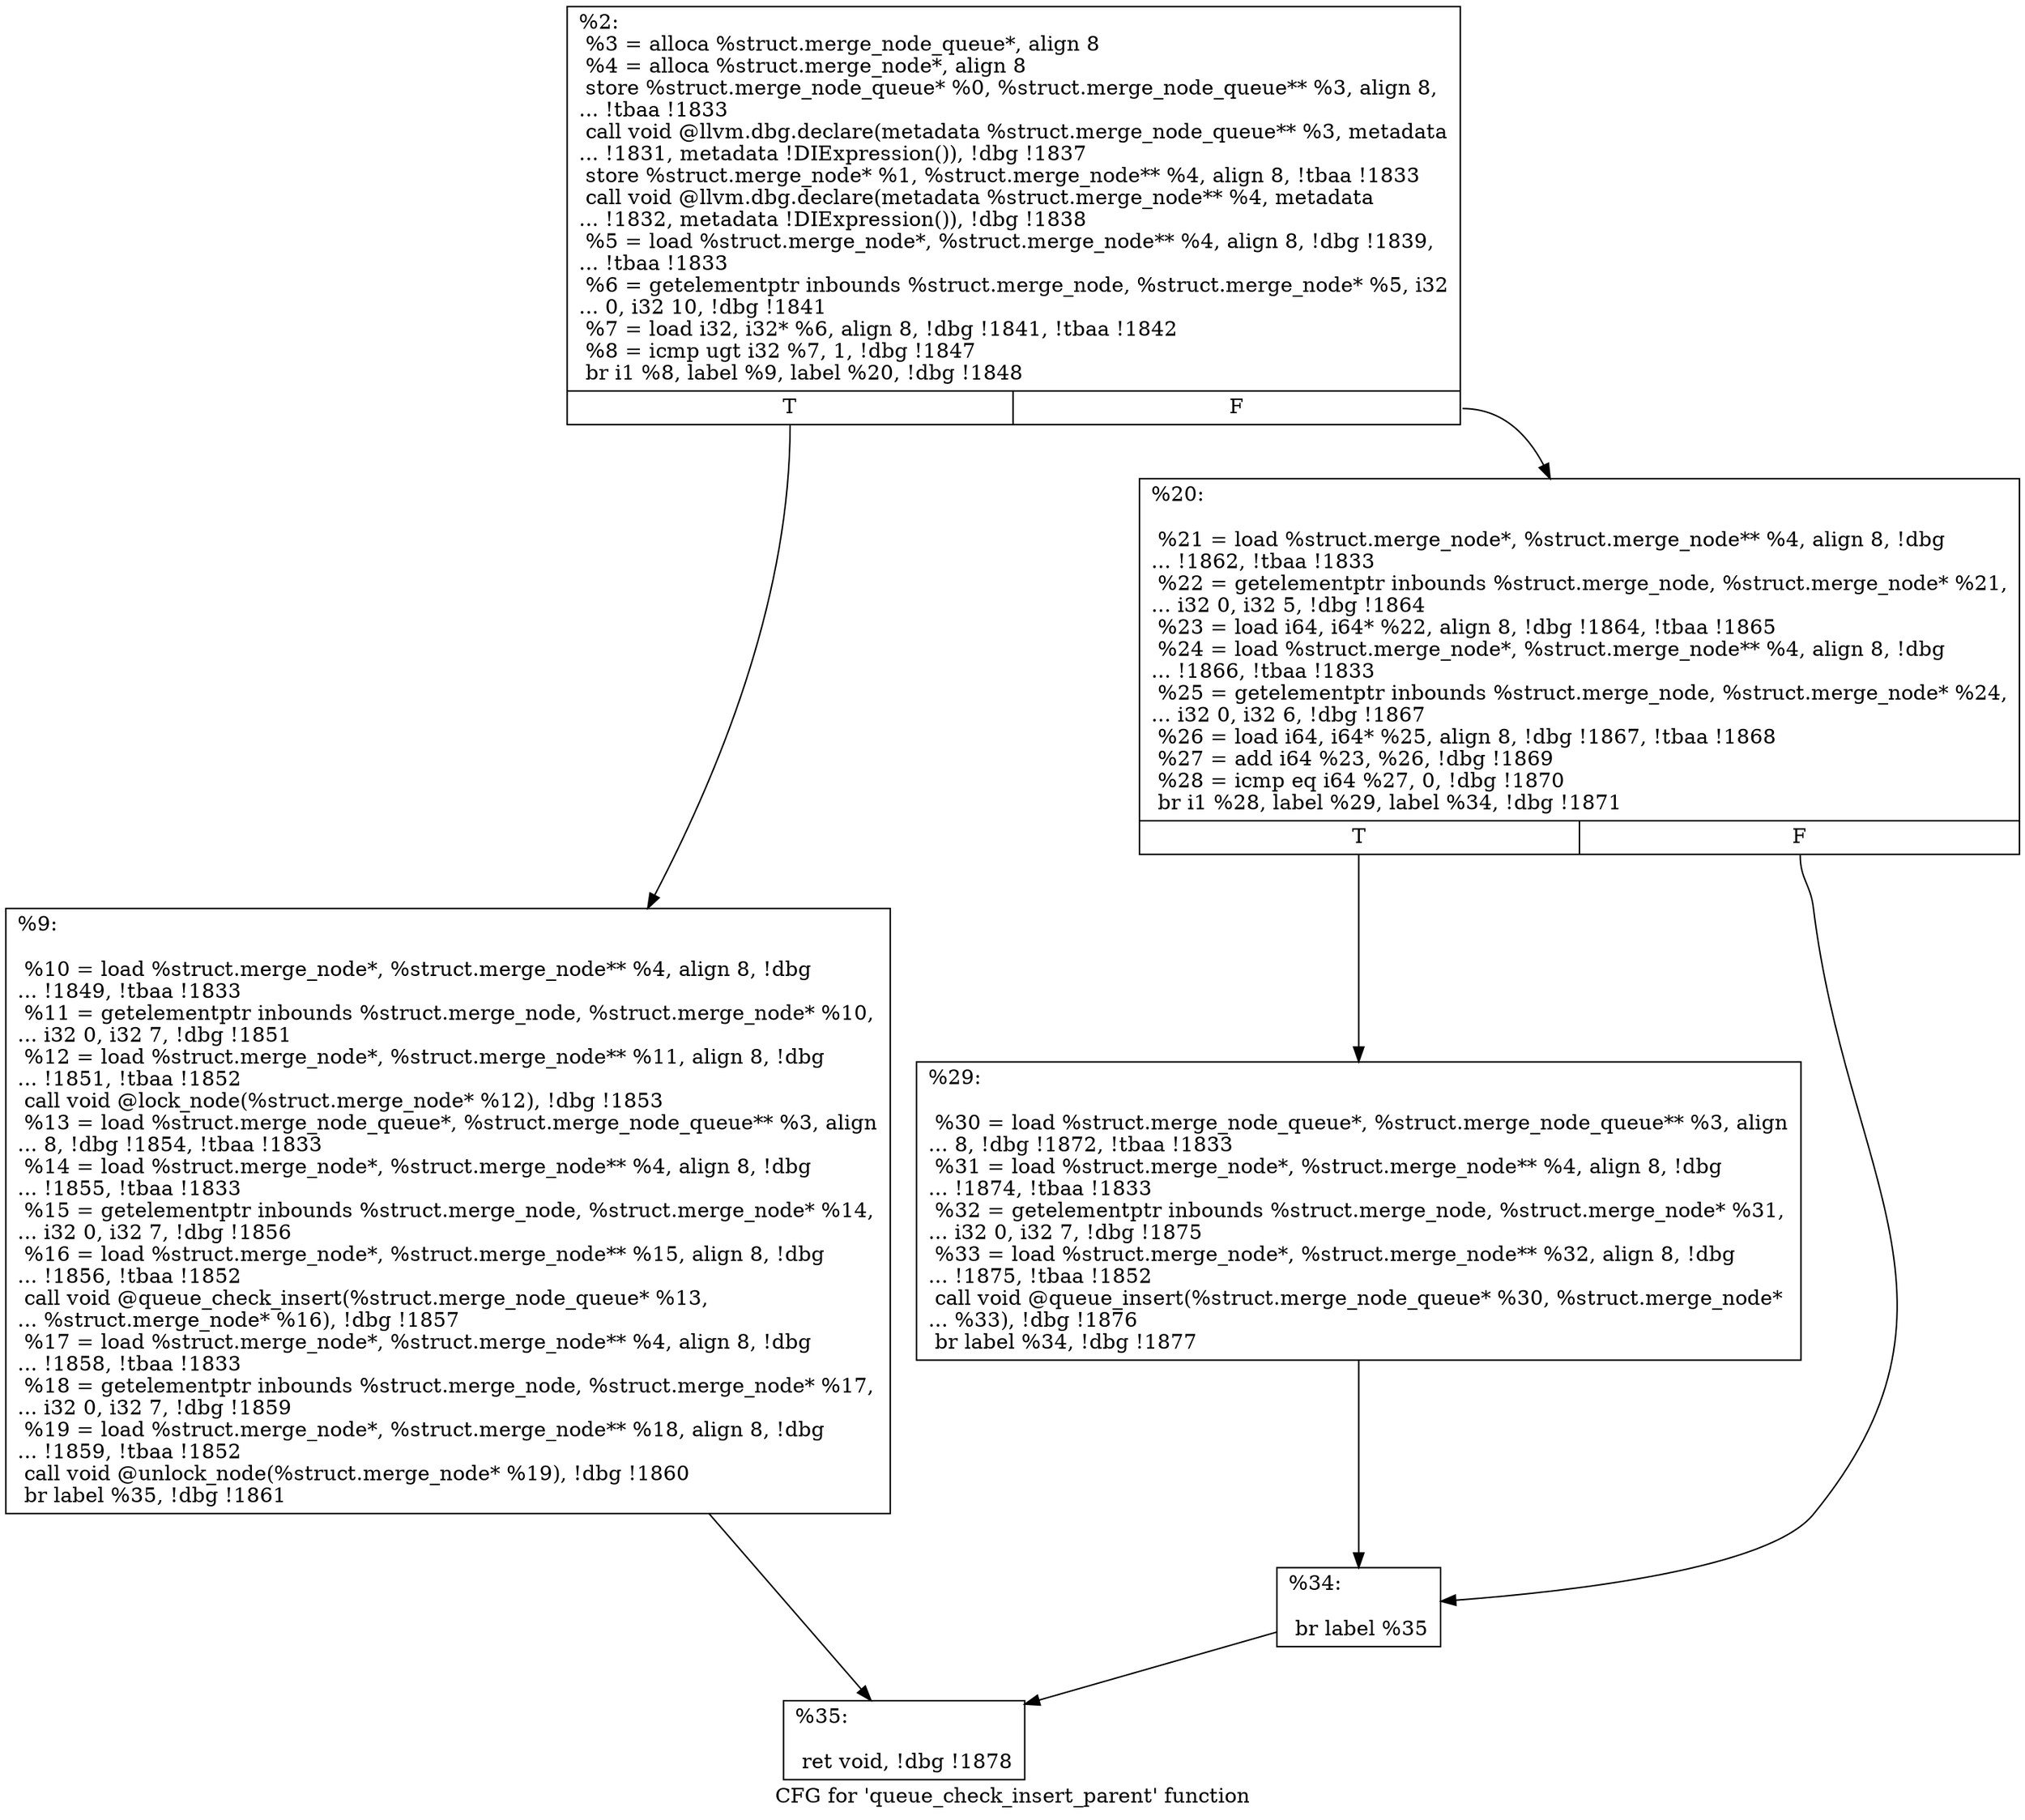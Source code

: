 digraph "CFG for 'queue_check_insert_parent' function" {
	label="CFG for 'queue_check_insert_parent' function";

	Node0x1fbd300 [shape=record,label="{%2:\l  %3 = alloca %struct.merge_node_queue*, align 8\l  %4 = alloca %struct.merge_node*, align 8\l  store %struct.merge_node_queue* %0, %struct.merge_node_queue** %3, align 8,\l... !tbaa !1833\l  call void @llvm.dbg.declare(metadata %struct.merge_node_queue** %3, metadata\l... !1831, metadata !DIExpression()), !dbg !1837\l  store %struct.merge_node* %1, %struct.merge_node** %4, align 8, !tbaa !1833\l  call void @llvm.dbg.declare(metadata %struct.merge_node** %4, metadata\l... !1832, metadata !DIExpression()), !dbg !1838\l  %5 = load %struct.merge_node*, %struct.merge_node** %4, align 8, !dbg !1839,\l... !tbaa !1833\l  %6 = getelementptr inbounds %struct.merge_node, %struct.merge_node* %5, i32\l... 0, i32 10, !dbg !1841\l  %7 = load i32, i32* %6, align 8, !dbg !1841, !tbaa !1842\l  %8 = icmp ugt i32 %7, 1, !dbg !1847\l  br i1 %8, label %9, label %20, !dbg !1848\l|{<s0>T|<s1>F}}"];
	Node0x1fbd300:s0 -> Node0x1fbd680;
	Node0x1fbd300:s1 -> Node0x1fc0560;
	Node0x1fbd680 [shape=record,label="{%9:\l\l  %10 = load %struct.merge_node*, %struct.merge_node** %4, align 8, !dbg\l... !1849, !tbaa !1833\l  %11 = getelementptr inbounds %struct.merge_node, %struct.merge_node* %10,\l... i32 0, i32 7, !dbg !1851\l  %12 = load %struct.merge_node*, %struct.merge_node** %11, align 8, !dbg\l... !1851, !tbaa !1852\l  call void @lock_node(%struct.merge_node* %12), !dbg !1853\l  %13 = load %struct.merge_node_queue*, %struct.merge_node_queue** %3, align\l... 8, !dbg !1854, !tbaa !1833\l  %14 = load %struct.merge_node*, %struct.merge_node** %4, align 8, !dbg\l... !1855, !tbaa !1833\l  %15 = getelementptr inbounds %struct.merge_node, %struct.merge_node* %14,\l... i32 0, i32 7, !dbg !1856\l  %16 = load %struct.merge_node*, %struct.merge_node** %15, align 8, !dbg\l... !1856, !tbaa !1852\l  call void @queue_check_insert(%struct.merge_node_queue* %13,\l... %struct.merge_node* %16), !dbg !1857\l  %17 = load %struct.merge_node*, %struct.merge_node** %4, align 8, !dbg\l... !1858, !tbaa !1833\l  %18 = getelementptr inbounds %struct.merge_node, %struct.merge_node* %17,\l... i32 0, i32 7, !dbg !1859\l  %19 = load %struct.merge_node*, %struct.merge_node** %18, align 8, !dbg\l... !1859, !tbaa !1852\l  call void @unlock_node(%struct.merge_node* %19), !dbg !1860\l  br label %35, !dbg !1861\l}"];
	Node0x1fbd680 -> Node0x1fc0650;
	Node0x1fc0560 [shape=record,label="{%20:\l\l  %21 = load %struct.merge_node*, %struct.merge_node** %4, align 8, !dbg\l... !1862, !tbaa !1833\l  %22 = getelementptr inbounds %struct.merge_node, %struct.merge_node* %21,\l... i32 0, i32 5, !dbg !1864\l  %23 = load i64, i64* %22, align 8, !dbg !1864, !tbaa !1865\l  %24 = load %struct.merge_node*, %struct.merge_node** %4, align 8, !dbg\l... !1866, !tbaa !1833\l  %25 = getelementptr inbounds %struct.merge_node, %struct.merge_node* %24,\l... i32 0, i32 6, !dbg !1867\l  %26 = load i64, i64* %25, align 8, !dbg !1867, !tbaa !1868\l  %27 = add i64 %23, %26, !dbg !1869\l  %28 = icmp eq i64 %27, 0, !dbg !1870\l  br i1 %28, label %29, label %34, !dbg !1871\l|{<s0>T|<s1>F}}"];
	Node0x1fc0560:s0 -> Node0x1fc05b0;
	Node0x1fc0560:s1 -> Node0x1fc0600;
	Node0x1fc05b0 [shape=record,label="{%29:\l\l  %30 = load %struct.merge_node_queue*, %struct.merge_node_queue** %3, align\l... 8, !dbg !1872, !tbaa !1833\l  %31 = load %struct.merge_node*, %struct.merge_node** %4, align 8, !dbg\l... !1874, !tbaa !1833\l  %32 = getelementptr inbounds %struct.merge_node, %struct.merge_node* %31,\l... i32 0, i32 7, !dbg !1875\l  %33 = load %struct.merge_node*, %struct.merge_node** %32, align 8, !dbg\l... !1875, !tbaa !1852\l  call void @queue_insert(%struct.merge_node_queue* %30, %struct.merge_node*\l... %33), !dbg !1876\l  br label %34, !dbg !1877\l}"];
	Node0x1fc05b0 -> Node0x1fc0600;
	Node0x1fc0600 [shape=record,label="{%34:\l\l  br label %35\l}"];
	Node0x1fc0600 -> Node0x1fc0650;
	Node0x1fc0650 [shape=record,label="{%35:\l\l  ret void, !dbg !1878\l}"];
}
